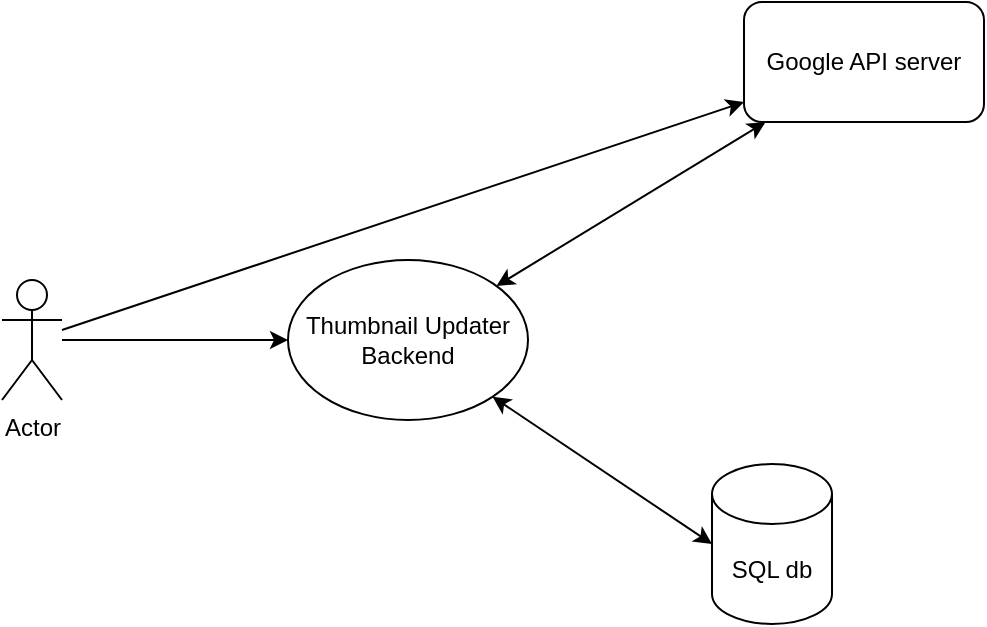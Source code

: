 <mxfile version="20.8.5" type="github">
  <diagram id="kgpKYQtTHZ0yAKxKKP6v" name="Page-1">
    <mxGraphModel dx="954" dy="620" grid="0" gridSize="10" guides="1" tooltips="1" connect="1" arrows="1" fold="1" page="1" pageScale="1" pageWidth="850" pageHeight="1100" math="0" shadow="0">
      <root>
        <mxCell id="0" />
        <mxCell id="1" parent="0" />
        <mxCell id="j96Eu-lP1SApl69npcFp-26" value="Thumbnail Updater Backend" style="ellipse;whiteSpace=wrap;html=1;" vertex="1" parent="1">
          <mxGeometry x="250" y="170" width="120" height="80" as="geometry" />
        </mxCell>
        <mxCell id="j96Eu-lP1SApl69npcFp-28" value="Google API server" style="rounded=1;whiteSpace=wrap;html=1;" vertex="1" parent="1">
          <mxGeometry x="478" y="41" width="120" height="60" as="geometry" />
        </mxCell>
        <mxCell id="j96Eu-lP1SApl69npcFp-31" value="Actor" style="shape=umlActor;verticalLabelPosition=bottom;verticalAlign=top;html=1;outlineConnect=0;" vertex="1" parent="1">
          <mxGeometry x="107" y="180" width="30" height="60" as="geometry" />
        </mxCell>
        <mxCell id="j96Eu-lP1SApl69npcFp-32" value="" style="endArrow=classic;html=1;rounded=0;" edge="1" parent="1" source="j96Eu-lP1SApl69npcFp-31" target="j96Eu-lP1SApl69npcFp-28">
          <mxGeometry width="50" height="50" relative="1" as="geometry">
            <mxPoint x="399" y="334" as="sourcePoint" />
            <mxPoint x="449" y="284" as="targetPoint" />
          </mxGeometry>
        </mxCell>
        <mxCell id="j96Eu-lP1SApl69npcFp-33" value="" style="endArrow=classic;html=1;rounded=0;" edge="1" parent="1" source="j96Eu-lP1SApl69npcFp-31" target="j96Eu-lP1SApl69npcFp-26">
          <mxGeometry width="50" height="50" relative="1" as="geometry">
            <mxPoint x="399" y="334" as="sourcePoint" />
            <mxPoint x="449" y="284" as="targetPoint" />
          </mxGeometry>
        </mxCell>
        <mxCell id="j96Eu-lP1SApl69npcFp-34" value="" style="endArrow=classic;startArrow=classic;html=1;rounded=0;" edge="1" parent="1" source="j96Eu-lP1SApl69npcFp-26" target="j96Eu-lP1SApl69npcFp-28">
          <mxGeometry width="50" height="50" relative="1" as="geometry">
            <mxPoint x="399" y="334" as="sourcePoint" />
            <mxPoint x="433" y="278" as="targetPoint" />
          </mxGeometry>
        </mxCell>
        <mxCell id="j96Eu-lP1SApl69npcFp-35" value="SQL db" style="shape=cylinder3;whiteSpace=wrap;html=1;boundedLbl=1;backgroundOutline=1;size=15;" vertex="1" parent="1">
          <mxGeometry x="462" y="272" width="60" height="80" as="geometry" />
        </mxCell>
        <mxCell id="j96Eu-lP1SApl69npcFp-36" value="" style="endArrow=classic;startArrow=classic;html=1;rounded=0;entryX=0;entryY=0.5;entryDx=0;entryDy=0;entryPerimeter=0;" edge="1" parent="1" source="j96Eu-lP1SApl69npcFp-26" target="j96Eu-lP1SApl69npcFp-35">
          <mxGeometry width="50" height="50" relative="1" as="geometry">
            <mxPoint x="399" y="334" as="sourcePoint" />
            <mxPoint x="449" y="284" as="targetPoint" />
          </mxGeometry>
        </mxCell>
      </root>
    </mxGraphModel>
  </diagram>
</mxfile>
